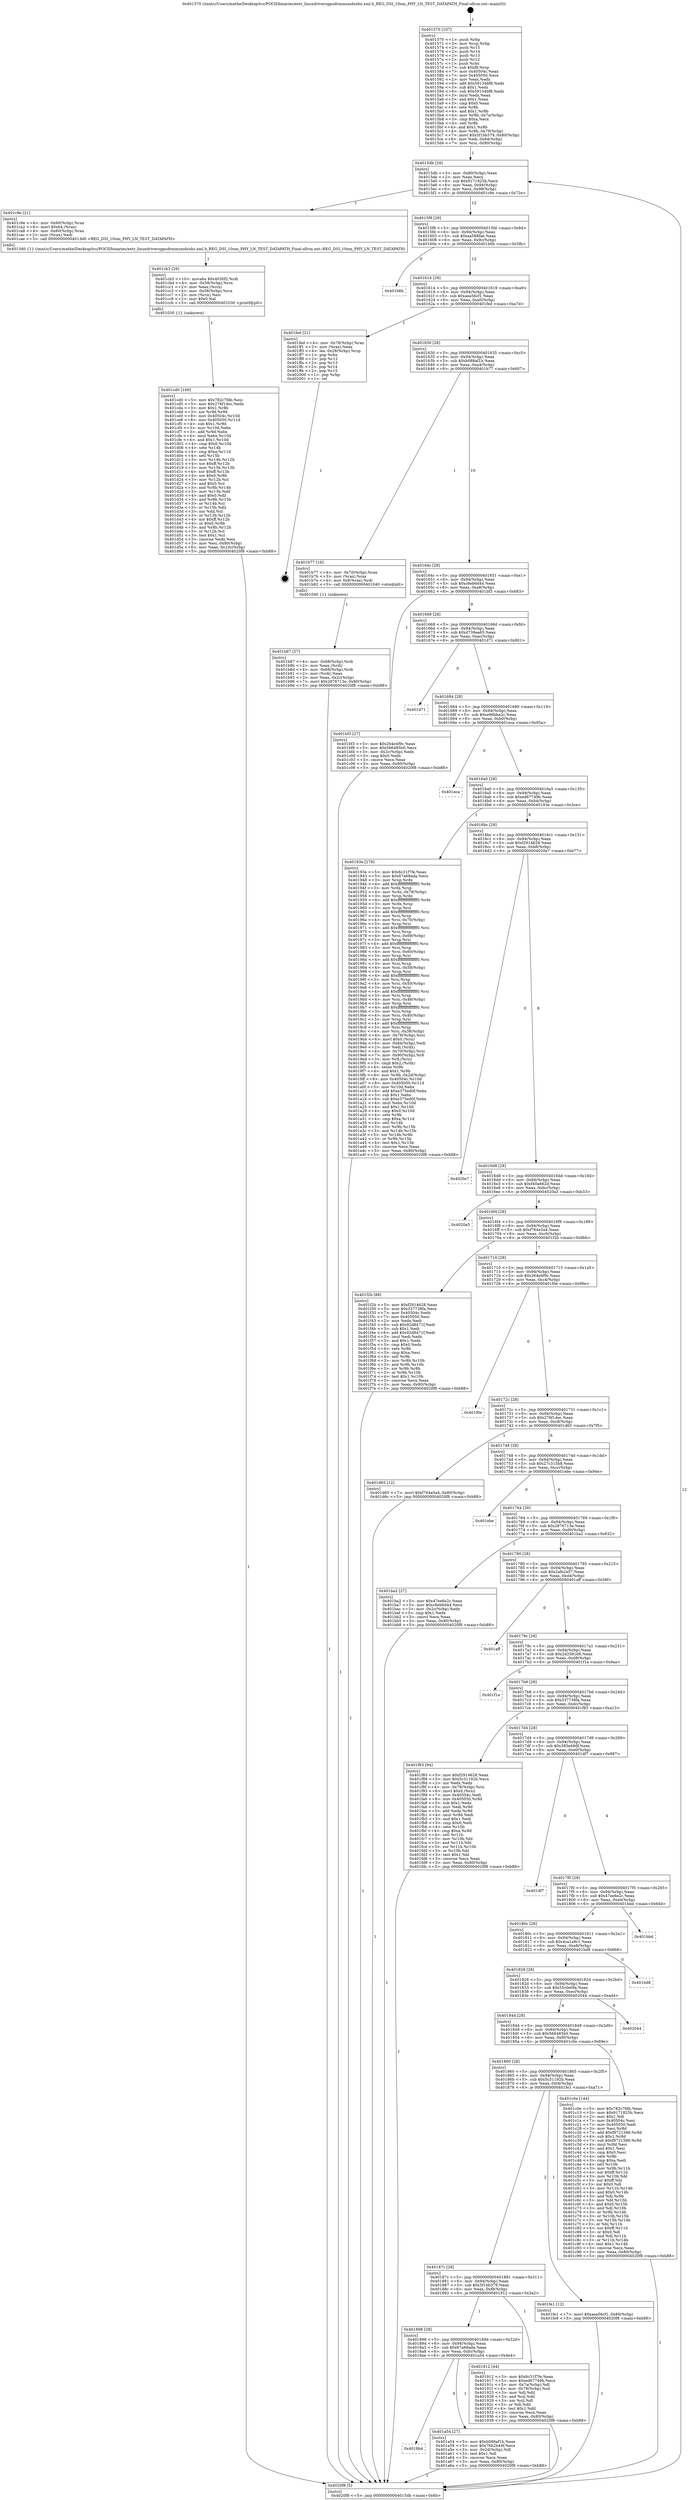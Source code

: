 digraph "0x401570" {
  label = "0x401570 (/mnt/c/Users/mathe/Desktop/tcc/POCII/binaries/extr_linuxdriversgpudrmmsmdsidsi.xml.h_REG_DSI_10nm_PHY_LN_TEST_DATAPATH_Final-ollvm.out::main(0))"
  labelloc = "t"
  node[shape=record]

  Entry [label="",width=0.3,height=0.3,shape=circle,fillcolor=black,style=filled]
  "0x4015db" [label="{
     0x4015db [29]\l
     | [instrs]\l
     &nbsp;&nbsp;0x4015db \<+3\>: mov -0x80(%rbp),%eax\l
     &nbsp;&nbsp;0x4015de \<+2\>: mov %eax,%ecx\l
     &nbsp;&nbsp;0x4015e0 \<+6\>: sub $0x9171825b,%ecx\l
     &nbsp;&nbsp;0x4015e6 \<+6\>: mov %eax,-0x94(%rbp)\l
     &nbsp;&nbsp;0x4015ec \<+6\>: mov %ecx,-0x98(%rbp)\l
     &nbsp;&nbsp;0x4015f2 \<+6\>: je 0000000000401c9e \<main+0x72e\>\l
  }"]
  "0x401c9e" [label="{
     0x401c9e [21]\l
     | [instrs]\l
     &nbsp;&nbsp;0x401c9e \<+4\>: mov -0x60(%rbp),%rax\l
     &nbsp;&nbsp;0x401ca2 \<+6\>: movl $0x64,(%rax)\l
     &nbsp;&nbsp;0x401ca8 \<+4\>: mov -0x60(%rbp),%rax\l
     &nbsp;&nbsp;0x401cac \<+2\>: mov (%rax),%edi\l
     &nbsp;&nbsp;0x401cae \<+5\>: call 00000000004013d0 \<REG_DSI_10nm_PHY_LN_TEST_DATAPATH\>\l
     | [calls]\l
     &nbsp;&nbsp;0x4013d0 \{1\} (/mnt/c/Users/mathe/Desktop/tcc/POCII/binaries/extr_linuxdriversgpudrmmsmdsidsi.xml.h_REG_DSI_10nm_PHY_LN_TEST_DATAPATH_Final-ollvm.out::REG_DSI_10nm_PHY_LN_TEST_DATAPATH)\l
  }"]
  "0x4015f8" [label="{
     0x4015f8 [28]\l
     | [instrs]\l
     &nbsp;&nbsp;0x4015f8 \<+5\>: jmp 00000000004015fd \<main+0x8d\>\l
     &nbsp;&nbsp;0x4015fd \<+6\>: mov -0x94(%rbp),%eax\l
     &nbsp;&nbsp;0x401603 \<+5\>: sub $0xaa588fae,%eax\l
     &nbsp;&nbsp;0x401608 \<+6\>: mov %eax,-0x9c(%rbp)\l
     &nbsp;&nbsp;0x40160e \<+6\>: je 0000000000401b6b \<main+0x5fb\>\l
  }"]
  Exit [label="",width=0.3,height=0.3,shape=circle,fillcolor=black,style=filled,peripheries=2]
  "0x401b6b" [label="{
     0x401b6b\l
  }", style=dashed]
  "0x401614" [label="{
     0x401614 [28]\l
     | [instrs]\l
     &nbsp;&nbsp;0x401614 \<+5\>: jmp 0000000000401619 \<main+0xa9\>\l
     &nbsp;&nbsp;0x401619 \<+6\>: mov -0x94(%rbp),%eax\l
     &nbsp;&nbsp;0x40161f \<+5\>: sub $0xaea56cf1,%eax\l
     &nbsp;&nbsp;0x401624 \<+6\>: mov %eax,-0xa0(%rbp)\l
     &nbsp;&nbsp;0x40162a \<+6\>: je 0000000000401fed \<main+0xa7d\>\l
  }"]
  "0x401cd0" [label="{
     0x401cd0 [149]\l
     | [instrs]\l
     &nbsp;&nbsp;0x401cd0 \<+5\>: mov $0x782c7fdb,%esi\l
     &nbsp;&nbsp;0x401cd5 \<+5\>: mov $0x276f14ec,%edx\l
     &nbsp;&nbsp;0x401cda \<+3\>: mov $0x1,%r8b\l
     &nbsp;&nbsp;0x401cdd \<+3\>: xor %r9d,%r9d\l
     &nbsp;&nbsp;0x401ce0 \<+8\>: mov 0x40504c,%r10d\l
     &nbsp;&nbsp;0x401ce8 \<+8\>: mov 0x405050,%r11d\l
     &nbsp;&nbsp;0x401cf0 \<+4\>: sub $0x1,%r9d\l
     &nbsp;&nbsp;0x401cf4 \<+3\>: mov %r10d,%ebx\l
     &nbsp;&nbsp;0x401cf7 \<+3\>: add %r9d,%ebx\l
     &nbsp;&nbsp;0x401cfa \<+4\>: imul %ebx,%r10d\l
     &nbsp;&nbsp;0x401cfe \<+4\>: and $0x1,%r10d\l
     &nbsp;&nbsp;0x401d02 \<+4\>: cmp $0x0,%r10d\l
     &nbsp;&nbsp;0x401d06 \<+4\>: sete %r14b\l
     &nbsp;&nbsp;0x401d0a \<+4\>: cmp $0xa,%r11d\l
     &nbsp;&nbsp;0x401d0e \<+4\>: setl %r15b\l
     &nbsp;&nbsp;0x401d12 \<+3\>: mov %r14b,%r12b\l
     &nbsp;&nbsp;0x401d15 \<+4\>: xor $0xff,%r12b\l
     &nbsp;&nbsp;0x401d19 \<+3\>: mov %r15b,%r13b\l
     &nbsp;&nbsp;0x401d1c \<+4\>: xor $0xff,%r13b\l
     &nbsp;&nbsp;0x401d20 \<+4\>: xor $0x0,%r8b\l
     &nbsp;&nbsp;0x401d24 \<+3\>: mov %r12b,%cl\l
     &nbsp;&nbsp;0x401d27 \<+3\>: and $0x0,%cl\l
     &nbsp;&nbsp;0x401d2a \<+3\>: and %r8b,%r14b\l
     &nbsp;&nbsp;0x401d2d \<+3\>: mov %r13b,%dil\l
     &nbsp;&nbsp;0x401d30 \<+4\>: and $0x0,%dil\l
     &nbsp;&nbsp;0x401d34 \<+3\>: and %r8b,%r15b\l
     &nbsp;&nbsp;0x401d37 \<+3\>: or %r14b,%cl\l
     &nbsp;&nbsp;0x401d3a \<+3\>: or %r15b,%dil\l
     &nbsp;&nbsp;0x401d3d \<+3\>: xor %dil,%cl\l
     &nbsp;&nbsp;0x401d40 \<+3\>: or %r13b,%r12b\l
     &nbsp;&nbsp;0x401d43 \<+4\>: xor $0xff,%r12b\l
     &nbsp;&nbsp;0x401d47 \<+4\>: or $0x0,%r8b\l
     &nbsp;&nbsp;0x401d4b \<+3\>: and %r8b,%r12b\l
     &nbsp;&nbsp;0x401d4e \<+3\>: or %r12b,%cl\l
     &nbsp;&nbsp;0x401d51 \<+3\>: test $0x1,%cl\l
     &nbsp;&nbsp;0x401d54 \<+3\>: cmovne %edx,%esi\l
     &nbsp;&nbsp;0x401d57 \<+3\>: mov %esi,-0x80(%rbp)\l
     &nbsp;&nbsp;0x401d5a \<+6\>: mov %eax,-0x10c(%rbp)\l
     &nbsp;&nbsp;0x401d60 \<+5\>: jmp 00000000004020f8 \<main+0xb88\>\l
  }"]
  "0x401fed" [label="{
     0x401fed [21]\l
     | [instrs]\l
     &nbsp;&nbsp;0x401fed \<+4\>: mov -0x78(%rbp),%rax\l
     &nbsp;&nbsp;0x401ff1 \<+2\>: mov (%rax),%eax\l
     &nbsp;&nbsp;0x401ff3 \<+4\>: lea -0x28(%rbp),%rsp\l
     &nbsp;&nbsp;0x401ff7 \<+1\>: pop %rbx\l
     &nbsp;&nbsp;0x401ff8 \<+2\>: pop %r12\l
     &nbsp;&nbsp;0x401ffa \<+2\>: pop %r13\l
     &nbsp;&nbsp;0x401ffc \<+2\>: pop %r14\l
     &nbsp;&nbsp;0x401ffe \<+2\>: pop %r15\l
     &nbsp;&nbsp;0x402000 \<+1\>: pop %rbp\l
     &nbsp;&nbsp;0x402001 \<+1\>: ret\l
  }"]
  "0x401630" [label="{
     0x401630 [28]\l
     | [instrs]\l
     &nbsp;&nbsp;0x401630 \<+5\>: jmp 0000000000401635 \<main+0xc5\>\l
     &nbsp;&nbsp;0x401635 \<+6\>: mov -0x94(%rbp),%eax\l
     &nbsp;&nbsp;0x40163b \<+5\>: sub $0xb088af1b,%eax\l
     &nbsp;&nbsp;0x401640 \<+6\>: mov %eax,-0xa4(%rbp)\l
     &nbsp;&nbsp;0x401646 \<+6\>: je 0000000000401b77 \<main+0x607\>\l
  }"]
  "0x401cb3" [label="{
     0x401cb3 [29]\l
     | [instrs]\l
     &nbsp;&nbsp;0x401cb3 \<+10\>: movabs $0x4030f2,%rdi\l
     &nbsp;&nbsp;0x401cbd \<+4\>: mov -0x58(%rbp),%rcx\l
     &nbsp;&nbsp;0x401cc1 \<+2\>: mov %eax,(%rcx)\l
     &nbsp;&nbsp;0x401cc3 \<+4\>: mov -0x58(%rbp),%rcx\l
     &nbsp;&nbsp;0x401cc7 \<+2\>: mov (%rcx),%esi\l
     &nbsp;&nbsp;0x401cc9 \<+2\>: mov $0x0,%al\l
     &nbsp;&nbsp;0x401ccb \<+5\>: call 0000000000401030 \<printf@plt\>\l
     | [calls]\l
     &nbsp;&nbsp;0x401030 \{1\} (unknown)\l
  }"]
  "0x401b77" [label="{
     0x401b77 [16]\l
     | [instrs]\l
     &nbsp;&nbsp;0x401b77 \<+4\>: mov -0x70(%rbp),%rax\l
     &nbsp;&nbsp;0x401b7b \<+3\>: mov (%rax),%rax\l
     &nbsp;&nbsp;0x401b7e \<+4\>: mov 0x8(%rax),%rdi\l
     &nbsp;&nbsp;0x401b82 \<+5\>: call 0000000000401040 \<atoi@plt\>\l
     | [calls]\l
     &nbsp;&nbsp;0x401040 \{1\} (unknown)\l
  }"]
  "0x40164c" [label="{
     0x40164c [28]\l
     | [instrs]\l
     &nbsp;&nbsp;0x40164c \<+5\>: jmp 0000000000401651 \<main+0xe1\>\l
     &nbsp;&nbsp;0x401651 \<+6\>: mov -0x94(%rbp),%eax\l
     &nbsp;&nbsp;0x401657 \<+5\>: sub $0xc8eb6d44,%eax\l
     &nbsp;&nbsp;0x40165c \<+6\>: mov %eax,-0xa8(%rbp)\l
     &nbsp;&nbsp;0x401662 \<+6\>: je 0000000000401bf3 \<main+0x683\>\l
  }"]
  "0x401b87" [label="{
     0x401b87 [27]\l
     | [instrs]\l
     &nbsp;&nbsp;0x401b87 \<+4\>: mov -0x68(%rbp),%rdi\l
     &nbsp;&nbsp;0x401b8b \<+2\>: mov %eax,(%rdi)\l
     &nbsp;&nbsp;0x401b8d \<+4\>: mov -0x68(%rbp),%rdi\l
     &nbsp;&nbsp;0x401b91 \<+2\>: mov (%rdi),%eax\l
     &nbsp;&nbsp;0x401b93 \<+3\>: mov %eax,-0x2c(%rbp)\l
     &nbsp;&nbsp;0x401b96 \<+7\>: movl $0x2876713e,-0x80(%rbp)\l
     &nbsp;&nbsp;0x401b9d \<+5\>: jmp 00000000004020f8 \<main+0xb88\>\l
  }"]
  "0x401bf3" [label="{
     0x401bf3 [27]\l
     | [instrs]\l
     &nbsp;&nbsp;0x401bf3 \<+5\>: mov $0x264e4f9c,%eax\l
     &nbsp;&nbsp;0x401bf8 \<+5\>: mov $0x566485b0,%ecx\l
     &nbsp;&nbsp;0x401bfd \<+3\>: mov -0x2c(%rbp),%edx\l
     &nbsp;&nbsp;0x401c00 \<+3\>: cmp $0x0,%edx\l
     &nbsp;&nbsp;0x401c03 \<+3\>: cmove %ecx,%eax\l
     &nbsp;&nbsp;0x401c06 \<+3\>: mov %eax,-0x80(%rbp)\l
     &nbsp;&nbsp;0x401c09 \<+5\>: jmp 00000000004020f8 \<main+0xb88\>\l
  }"]
  "0x401668" [label="{
     0x401668 [28]\l
     | [instrs]\l
     &nbsp;&nbsp;0x401668 \<+5\>: jmp 000000000040166d \<main+0xfd\>\l
     &nbsp;&nbsp;0x40166d \<+6\>: mov -0x94(%rbp),%eax\l
     &nbsp;&nbsp;0x401673 \<+5\>: sub $0xd739ea65,%eax\l
     &nbsp;&nbsp;0x401678 \<+6\>: mov %eax,-0xac(%rbp)\l
     &nbsp;&nbsp;0x40167e \<+6\>: je 0000000000401d71 \<main+0x801\>\l
  }"]
  "0x4018b4" [label="{
     0x4018b4\l
  }", style=dashed]
  "0x401d71" [label="{
     0x401d71\l
  }", style=dashed]
  "0x401684" [label="{
     0x401684 [28]\l
     | [instrs]\l
     &nbsp;&nbsp;0x401684 \<+5\>: jmp 0000000000401689 \<main+0x119\>\l
     &nbsp;&nbsp;0x401689 \<+6\>: mov -0x94(%rbp),%eax\l
     &nbsp;&nbsp;0x40168f \<+5\>: sub $0xe96bba2c,%eax\l
     &nbsp;&nbsp;0x401694 \<+6\>: mov %eax,-0xb0(%rbp)\l
     &nbsp;&nbsp;0x40169a \<+6\>: je 0000000000401eca \<main+0x95a\>\l
  }"]
  "0x401a54" [label="{
     0x401a54 [27]\l
     | [instrs]\l
     &nbsp;&nbsp;0x401a54 \<+5\>: mov $0xb088af1b,%eax\l
     &nbsp;&nbsp;0x401a59 \<+5\>: mov $0x76b2b44f,%ecx\l
     &nbsp;&nbsp;0x401a5e \<+3\>: mov -0x2d(%rbp),%dl\l
     &nbsp;&nbsp;0x401a61 \<+3\>: test $0x1,%dl\l
     &nbsp;&nbsp;0x401a64 \<+3\>: cmovne %ecx,%eax\l
     &nbsp;&nbsp;0x401a67 \<+3\>: mov %eax,-0x80(%rbp)\l
     &nbsp;&nbsp;0x401a6a \<+5\>: jmp 00000000004020f8 \<main+0xb88\>\l
  }"]
  "0x401eca" [label="{
     0x401eca\l
  }", style=dashed]
  "0x4016a0" [label="{
     0x4016a0 [28]\l
     | [instrs]\l
     &nbsp;&nbsp;0x4016a0 \<+5\>: jmp 00000000004016a5 \<main+0x135\>\l
     &nbsp;&nbsp;0x4016a5 \<+6\>: mov -0x94(%rbp),%eax\l
     &nbsp;&nbsp;0x4016ab \<+5\>: sub $0xed67749b,%eax\l
     &nbsp;&nbsp;0x4016b0 \<+6\>: mov %eax,-0xb4(%rbp)\l
     &nbsp;&nbsp;0x4016b6 \<+6\>: je 000000000040193e \<main+0x3ce\>\l
  }"]
  "0x401570" [label="{
     0x401570 [107]\l
     | [instrs]\l
     &nbsp;&nbsp;0x401570 \<+1\>: push %rbp\l
     &nbsp;&nbsp;0x401571 \<+3\>: mov %rsp,%rbp\l
     &nbsp;&nbsp;0x401574 \<+2\>: push %r15\l
     &nbsp;&nbsp;0x401576 \<+2\>: push %r14\l
     &nbsp;&nbsp;0x401578 \<+2\>: push %r13\l
     &nbsp;&nbsp;0x40157a \<+2\>: push %r12\l
     &nbsp;&nbsp;0x40157c \<+1\>: push %rbx\l
     &nbsp;&nbsp;0x40157d \<+7\>: sub $0xf8,%rsp\l
     &nbsp;&nbsp;0x401584 \<+7\>: mov 0x40504c,%eax\l
     &nbsp;&nbsp;0x40158b \<+7\>: mov 0x405050,%ecx\l
     &nbsp;&nbsp;0x401592 \<+2\>: mov %eax,%edx\l
     &nbsp;&nbsp;0x401594 \<+6\>: add $0x59134bf8,%edx\l
     &nbsp;&nbsp;0x40159a \<+3\>: sub $0x1,%edx\l
     &nbsp;&nbsp;0x40159d \<+6\>: sub $0x59134bf8,%edx\l
     &nbsp;&nbsp;0x4015a3 \<+3\>: imul %edx,%eax\l
     &nbsp;&nbsp;0x4015a6 \<+3\>: and $0x1,%eax\l
     &nbsp;&nbsp;0x4015a9 \<+3\>: cmp $0x0,%eax\l
     &nbsp;&nbsp;0x4015ac \<+4\>: sete %r8b\l
     &nbsp;&nbsp;0x4015b0 \<+4\>: and $0x1,%r8b\l
     &nbsp;&nbsp;0x4015b4 \<+4\>: mov %r8b,-0x7a(%rbp)\l
     &nbsp;&nbsp;0x4015b8 \<+3\>: cmp $0xa,%ecx\l
     &nbsp;&nbsp;0x4015bb \<+4\>: setl %r8b\l
     &nbsp;&nbsp;0x4015bf \<+4\>: and $0x1,%r8b\l
     &nbsp;&nbsp;0x4015c3 \<+4\>: mov %r8b,-0x79(%rbp)\l
     &nbsp;&nbsp;0x4015c7 \<+7\>: movl $0x5f1bb379,-0x80(%rbp)\l
     &nbsp;&nbsp;0x4015ce \<+6\>: mov %edi,-0x84(%rbp)\l
     &nbsp;&nbsp;0x4015d4 \<+7\>: mov %rsi,-0x90(%rbp)\l
  }"]
  "0x40193e" [label="{
     0x40193e [278]\l
     | [instrs]\l
     &nbsp;&nbsp;0x40193e \<+5\>: mov $0x6c31f7fe,%eax\l
     &nbsp;&nbsp;0x401943 \<+5\>: mov $0x67a68ada,%ecx\l
     &nbsp;&nbsp;0x401948 \<+3\>: mov %rsp,%rdx\l
     &nbsp;&nbsp;0x40194b \<+4\>: add $0xfffffffffffffff0,%rdx\l
     &nbsp;&nbsp;0x40194f \<+3\>: mov %rdx,%rsp\l
     &nbsp;&nbsp;0x401952 \<+4\>: mov %rdx,-0x78(%rbp)\l
     &nbsp;&nbsp;0x401956 \<+3\>: mov %rsp,%rdx\l
     &nbsp;&nbsp;0x401959 \<+4\>: add $0xfffffffffffffff0,%rdx\l
     &nbsp;&nbsp;0x40195d \<+3\>: mov %rdx,%rsp\l
     &nbsp;&nbsp;0x401960 \<+3\>: mov %rsp,%rsi\l
     &nbsp;&nbsp;0x401963 \<+4\>: add $0xfffffffffffffff0,%rsi\l
     &nbsp;&nbsp;0x401967 \<+3\>: mov %rsi,%rsp\l
     &nbsp;&nbsp;0x40196a \<+4\>: mov %rsi,-0x70(%rbp)\l
     &nbsp;&nbsp;0x40196e \<+3\>: mov %rsp,%rsi\l
     &nbsp;&nbsp;0x401971 \<+4\>: add $0xfffffffffffffff0,%rsi\l
     &nbsp;&nbsp;0x401975 \<+3\>: mov %rsi,%rsp\l
     &nbsp;&nbsp;0x401978 \<+4\>: mov %rsi,-0x68(%rbp)\l
     &nbsp;&nbsp;0x40197c \<+3\>: mov %rsp,%rsi\l
     &nbsp;&nbsp;0x40197f \<+4\>: add $0xfffffffffffffff0,%rsi\l
     &nbsp;&nbsp;0x401983 \<+3\>: mov %rsi,%rsp\l
     &nbsp;&nbsp;0x401986 \<+4\>: mov %rsi,-0x60(%rbp)\l
     &nbsp;&nbsp;0x40198a \<+3\>: mov %rsp,%rsi\l
     &nbsp;&nbsp;0x40198d \<+4\>: add $0xfffffffffffffff0,%rsi\l
     &nbsp;&nbsp;0x401991 \<+3\>: mov %rsi,%rsp\l
     &nbsp;&nbsp;0x401994 \<+4\>: mov %rsi,-0x58(%rbp)\l
     &nbsp;&nbsp;0x401998 \<+3\>: mov %rsp,%rsi\l
     &nbsp;&nbsp;0x40199b \<+4\>: add $0xfffffffffffffff0,%rsi\l
     &nbsp;&nbsp;0x40199f \<+3\>: mov %rsi,%rsp\l
     &nbsp;&nbsp;0x4019a2 \<+4\>: mov %rsi,-0x50(%rbp)\l
     &nbsp;&nbsp;0x4019a6 \<+3\>: mov %rsp,%rsi\l
     &nbsp;&nbsp;0x4019a9 \<+4\>: add $0xfffffffffffffff0,%rsi\l
     &nbsp;&nbsp;0x4019ad \<+3\>: mov %rsi,%rsp\l
     &nbsp;&nbsp;0x4019b0 \<+4\>: mov %rsi,-0x48(%rbp)\l
     &nbsp;&nbsp;0x4019b4 \<+3\>: mov %rsp,%rsi\l
     &nbsp;&nbsp;0x4019b7 \<+4\>: add $0xfffffffffffffff0,%rsi\l
     &nbsp;&nbsp;0x4019bb \<+3\>: mov %rsi,%rsp\l
     &nbsp;&nbsp;0x4019be \<+4\>: mov %rsi,-0x40(%rbp)\l
     &nbsp;&nbsp;0x4019c2 \<+3\>: mov %rsp,%rsi\l
     &nbsp;&nbsp;0x4019c5 \<+4\>: add $0xfffffffffffffff0,%rsi\l
     &nbsp;&nbsp;0x4019c9 \<+3\>: mov %rsi,%rsp\l
     &nbsp;&nbsp;0x4019cc \<+4\>: mov %rsi,-0x38(%rbp)\l
     &nbsp;&nbsp;0x4019d0 \<+4\>: mov -0x78(%rbp),%rsi\l
     &nbsp;&nbsp;0x4019d4 \<+6\>: movl $0x0,(%rsi)\l
     &nbsp;&nbsp;0x4019da \<+6\>: mov -0x84(%rbp),%edi\l
     &nbsp;&nbsp;0x4019e0 \<+2\>: mov %edi,(%rdx)\l
     &nbsp;&nbsp;0x4019e2 \<+4\>: mov -0x70(%rbp),%rsi\l
     &nbsp;&nbsp;0x4019e6 \<+7\>: mov -0x90(%rbp),%r8\l
     &nbsp;&nbsp;0x4019ed \<+3\>: mov %r8,(%rsi)\l
     &nbsp;&nbsp;0x4019f0 \<+3\>: cmpl $0x2,(%rdx)\l
     &nbsp;&nbsp;0x4019f3 \<+4\>: setne %r9b\l
     &nbsp;&nbsp;0x4019f7 \<+4\>: and $0x1,%r9b\l
     &nbsp;&nbsp;0x4019fb \<+4\>: mov %r9b,-0x2d(%rbp)\l
     &nbsp;&nbsp;0x4019ff \<+8\>: mov 0x40504c,%r10d\l
     &nbsp;&nbsp;0x401a07 \<+8\>: mov 0x405050,%r11d\l
     &nbsp;&nbsp;0x401a0f \<+3\>: mov %r10d,%ebx\l
     &nbsp;&nbsp;0x401a12 \<+6\>: add $0xe375ed0f,%ebx\l
     &nbsp;&nbsp;0x401a18 \<+3\>: sub $0x1,%ebx\l
     &nbsp;&nbsp;0x401a1b \<+6\>: sub $0xe375ed0f,%ebx\l
     &nbsp;&nbsp;0x401a21 \<+4\>: imul %ebx,%r10d\l
     &nbsp;&nbsp;0x401a25 \<+4\>: and $0x1,%r10d\l
     &nbsp;&nbsp;0x401a29 \<+4\>: cmp $0x0,%r10d\l
     &nbsp;&nbsp;0x401a2d \<+4\>: sete %r9b\l
     &nbsp;&nbsp;0x401a31 \<+4\>: cmp $0xa,%r11d\l
     &nbsp;&nbsp;0x401a35 \<+4\>: setl %r14b\l
     &nbsp;&nbsp;0x401a39 \<+3\>: mov %r9b,%r15b\l
     &nbsp;&nbsp;0x401a3c \<+3\>: and %r14b,%r15b\l
     &nbsp;&nbsp;0x401a3f \<+3\>: xor %r14b,%r9b\l
     &nbsp;&nbsp;0x401a42 \<+3\>: or %r9b,%r15b\l
     &nbsp;&nbsp;0x401a45 \<+4\>: test $0x1,%r15b\l
     &nbsp;&nbsp;0x401a49 \<+3\>: cmovne %ecx,%eax\l
     &nbsp;&nbsp;0x401a4c \<+3\>: mov %eax,-0x80(%rbp)\l
     &nbsp;&nbsp;0x401a4f \<+5\>: jmp 00000000004020f8 \<main+0xb88\>\l
  }"]
  "0x4016bc" [label="{
     0x4016bc [28]\l
     | [instrs]\l
     &nbsp;&nbsp;0x4016bc \<+5\>: jmp 00000000004016c1 \<main+0x151\>\l
     &nbsp;&nbsp;0x4016c1 \<+6\>: mov -0x94(%rbp),%eax\l
     &nbsp;&nbsp;0x4016c7 \<+5\>: sub $0xf2914628,%eax\l
     &nbsp;&nbsp;0x4016cc \<+6\>: mov %eax,-0xb8(%rbp)\l
     &nbsp;&nbsp;0x4016d2 \<+6\>: je 00000000004020e7 \<main+0xb77\>\l
  }"]
  "0x4020f8" [label="{
     0x4020f8 [5]\l
     | [instrs]\l
     &nbsp;&nbsp;0x4020f8 \<+5\>: jmp 00000000004015db \<main+0x6b\>\l
  }"]
  "0x4020e7" [label="{
     0x4020e7\l
  }", style=dashed]
  "0x4016d8" [label="{
     0x4016d8 [28]\l
     | [instrs]\l
     &nbsp;&nbsp;0x4016d8 \<+5\>: jmp 00000000004016dd \<main+0x16d\>\l
     &nbsp;&nbsp;0x4016dd \<+6\>: mov -0x94(%rbp),%eax\l
     &nbsp;&nbsp;0x4016e3 \<+5\>: sub $0xf40a662d,%eax\l
     &nbsp;&nbsp;0x4016e8 \<+6\>: mov %eax,-0xbc(%rbp)\l
     &nbsp;&nbsp;0x4016ee \<+6\>: je 00000000004020a3 \<main+0xb33\>\l
  }"]
  "0x401898" [label="{
     0x401898 [28]\l
     | [instrs]\l
     &nbsp;&nbsp;0x401898 \<+5\>: jmp 000000000040189d \<main+0x32d\>\l
     &nbsp;&nbsp;0x40189d \<+6\>: mov -0x94(%rbp),%eax\l
     &nbsp;&nbsp;0x4018a3 \<+5\>: sub $0x67a68ada,%eax\l
     &nbsp;&nbsp;0x4018a8 \<+6\>: mov %eax,-0xfc(%rbp)\l
     &nbsp;&nbsp;0x4018ae \<+6\>: je 0000000000401a54 \<main+0x4e4\>\l
  }"]
  "0x4020a3" [label="{
     0x4020a3\l
  }", style=dashed]
  "0x4016f4" [label="{
     0x4016f4 [28]\l
     | [instrs]\l
     &nbsp;&nbsp;0x4016f4 \<+5\>: jmp 00000000004016f9 \<main+0x189\>\l
     &nbsp;&nbsp;0x4016f9 \<+6\>: mov -0x94(%rbp),%eax\l
     &nbsp;&nbsp;0x4016ff \<+5\>: sub $0xf764e5a4,%eax\l
     &nbsp;&nbsp;0x401704 \<+6\>: mov %eax,-0xc0(%rbp)\l
     &nbsp;&nbsp;0x40170a \<+6\>: je 0000000000401f2b \<main+0x9bb\>\l
  }"]
  "0x401912" [label="{
     0x401912 [44]\l
     | [instrs]\l
     &nbsp;&nbsp;0x401912 \<+5\>: mov $0x6c31f7fe,%eax\l
     &nbsp;&nbsp;0x401917 \<+5\>: mov $0xed67749b,%ecx\l
     &nbsp;&nbsp;0x40191c \<+3\>: mov -0x7a(%rbp),%dl\l
     &nbsp;&nbsp;0x40191f \<+4\>: mov -0x79(%rbp),%sil\l
     &nbsp;&nbsp;0x401923 \<+3\>: mov %dl,%dil\l
     &nbsp;&nbsp;0x401926 \<+3\>: and %sil,%dil\l
     &nbsp;&nbsp;0x401929 \<+3\>: xor %sil,%dl\l
     &nbsp;&nbsp;0x40192c \<+3\>: or %dl,%dil\l
     &nbsp;&nbsp;0x40192f \<+4\>: test $0x1,%dil\l
     &nbsp;&nbsp;0x401933 \<+3\>: cmovne %ecx,%eax\l
     &nbsp;&nbsp;0x401936 \<+3\>: mov %eax,-0x80(%rbp)\l
     &nbsp;&nbsp;0x401939 \<+5\>: jmp 00000000004020f8 \<main+0xb88\>\l
  }"]
  "0x401f2b" [label="{
     0x401f2b [88]\l
     | [instrs]\l
     &nbsp;&nbsp;0x401f2b \<+5\>: mov $0xf2914628,%eax\l
     &nbsp;&nbsp;0x401f30 \<+5\>: mov $0x337738fa,%ecx\l
     &nbsp;&nbsp;0x401f35 \<+7\>: mov 0x40504c,%edx\l
     &nbsp;&nbsp;0x401f3c \<+7\>: mov 0x405050,%esi\l
     &nbsp;&nbsp;0x401f43 \<+2\>: mov %edx,%edi\l
     &nbsp;&nbsp;0x401f45 \<+6\>: sub $0x92d8471f,%edi\l
     &nbsp;&nbsp;0x401f4b \<+3\>: sub $0x1,%edi\l
     &nbsp;&nbsp;0x401f4e \<+6\>: add $0x92d8471f,%edi\l
     &nbsp;&nbsp;0x401f54 \<+3\>: imul %edi,%edx\l
     &nbsp;&nbsp;0x401f57 \<+3\>: and $0x1,%edx\l
     &nbsp;&nbsp;0x401f5a \<+3\>: cmp $0x0,%edx\l
     &nbsp;&nbsp;0x401f5d \<+4\>: sete %r8b\l
     &nbsp;&nbsp;0x401f61 \<+3\>: cmp $0xa,%esi\l
     &nbsp;&nbsp;0x401f64 \<+4\>: setl %r9b\l
     &nbsp;&nbsp;0x401f68 \<+3\>: mov %r8b,%r10b\l
     &nbsp;&nbsp;0x401f6b \<+3\>: and %r9b,%r10b\l
     &nbsp;&nbsp;0x401f6e \<+3\>: xor %r9b,%r8b\l
     &nbsp;&nbsp;0x401f71 \<+3\>: or %r8b,%r10b\l
     &nbsp;&nbsp;0x401f74 \<+4\>: test $0x1,%r10b\l
     &nbsp;&nbsp;0x401f78 \<+3\>: cmovne %ecx,%eax\l
     &nbsp;&nbsp;0x401f7b \<+3\>: mov %eax,-0x80(%rbp)\l
     &nbsp;&nbsp;0x401f7e \<+5\>: jmp 00000000004020f8 \<main+0xb88\>\l
  }"]
  "0x401710" [label="{
     0x401710 [28]\l
     | [instrs]\l
     &nbsp;&nbsp;0x401710 \<+5\>: jmp 0000000000401715 \<main+0x1a5\>\l
     &nbsp;&nbsp;0x401715 \<+6\>: mov -0x94(%rbp),%eax\l
     &nbsp;&nbsp;0x40171b \<+5\>: sub $0x264e4f9c,%eax\l
     &nbsp;&nbsp;0x401720 \<+6\>: mov %eax,-0xc4(%rbp)\l
     &nbsp;&nbsp;0x401726 \<+6\>: je 0000000000401f0e \<main+0x99e\>\l
  }"]
  "0x40187c" [label="{
     0x40187c [28]\l
     | [instrs]\l
     &nbsp;&nbsp;0x40187c \<+5\>: jmp 0000000000401881 \<main+0x311\>\l
     &nbsp;&nbsp;0x401881 \<+6\>: mov -0x94(%rbp),%eax\l
     &nbsp;&nbsp;0x401887 \<+5\>: sub $0x5f1bb379,%eax\l
     &nbsp;&nbsp;0x40188c \<+6\>: mov %eax,-0xf8(%rbp)\l
     &nbsp;&nbsp;0x401892 \<+6\>: je 0000000000401912 \<main+0x3a2\>\l
  }"]
  "0x401f0e" [label="{
     0x401f0e\l
  }", style=dashed]
  "0x40172c" [label="{
     0x40172c [28]\l
     | [instrs]\l
     &nbsp;&nbsp;0x40172c \<+5\>: jmp 0000000000401731 \<main+0x1c1\>\l
     &nbsp;&nbsp;0x401731 \<+6\>: mov -0x94(%rbp),%eax\l
     &nbsp;&nbsp;0x401737 \<+5\>: sub $0x276f14ec,%eax\l
     &nbsp;&nbsp;0x40173c \<+6\>: mov %eax,-0xc8(%rbp)\l
     &nbsp;&nbsp;0x401742 \<+6\>: je 0000000000401d65 \<main+0x7f5\>\l
  }"]
  "0x401fe1" [label="{
     0x401fe1 [12]\l
     | [instrs]\l
     &nbsp;&nbsp;0x401fe1 \<+7\>: movl $0xaea56cf1,-0x80(%rbp)\l
     &nbsp;&nbsp;0x401fe8 \<+5\>: jmp 00000000004020f8 \<main+0xb88\>\l
  }"]
  "0x401d65" [label="{
     0x401d65 [12]\l
     | [instrs]\l
     &nbsp;&nbsp;0x401d65 \<+7\>: movl $0xf764e5a4,-0x80(%rbp)\l
     &nbsp;&nbsp;0x401d6c \<+5\>: jmp 00000000004020f8 \<main+0xb88\>\l
  }"]
  "0x401748" [label="{
     0x401748 [28]\l
     | [instrs]\l
     &nbsp;&nbsp;0x401748 \<+5\>: jmp 000000000040174d \<main+0x1dd\>\l
     &nbsp;&nbsp;0x40174d \<+6\>: mov -0x94(%rbp),%eax\l
     &nbsp;&nbsp;0x401753 \<+5\>: sub $0x27c315b8,%eax\l
     &nbsp;&nbsp;0x401758 \<+6\>: mov %eax,-0xcc(%rbp)\l
     &nbsp;&nbsp;0x40175e \<+6\>: je 0000000000401ebe \<main+0x94e\>\l
  }"]
  "0x401860" [label="{
     0x401860 [28]\l
     | [instrs]\l
     &nbsp;&nbsp;0x401860 \<+5\>: jmp 0000000000401865 \<main+0x2f5\>\l
     &nbsp;&nbsp;0x401865 \<+6\>: mov -0x94(%rbp),%eax\l
     &nbsp;&nbsp;0x40186b \<+5\>: sub $0x5c31192b,%eax\l
     &nbsp;&nbsp;0x401870 \<+6\>: mov %eax,-0xf4(%rbp)\l
     &nbsp;&nbsp;0x401876 \<+6\>: je 0000000000401fe1 \<main+0xa71\>\l
  }"]
  "0x401ebe" [label="{
     0x401ebe\l
  }", style=dashed]
  "0x401764" [label="{
     0x401764 [28]\l
     | [instrs]\l
     &nbsp;&nbsp;0x401764 \<+5\>: jmp 0000000000401769 \<main+0x1f9\>\l
     &nbsp;&nbsp;0x401769 \<+6\>: mov -0x94(%rbp),%eax\l
     &nbsp;&nbsp;0x40176f \<+5\>: sub $0x2876713e,%eax\l
     &nbsp;&nbsp;0x401774 \<+6\>: mov %eax,-0xd0(%rbp)\l
     &nbsp;&nbsp;0x40177a \<+6\>: je 0000000000401ba2 \<main+0x632\>\l
  }"]
  "0x401c0e" [label="{
     0x401c0e [144]\l
     | [instrs]\l
     &nbsp;&nbsp;0x401c0e \<+5\>: mov $0x782c7fdb,%eax\l
     &nbsp;&nbsp;0x401c13 \<+5\>: mov $0x9171825b,%ecx\l
     &nbsp;&nbsp;0x401c18 \<+2\>: mov $0x1,%dl\l
     &nbsp;&nbsp;0x401c1a \<+7\>: mov 0x40504c,%esi\l
     &nbsp;&nbsp;0x401c21 \<+7\>: mov 0x405050,%edi\l
     &nbsp;&nbsp;0x401c28 \<+3\>: mov %esi,%r8d\l
     &nbsp;&nbsp;0x401c2b \<+7\>: add $0xf9721586,%r8d\l
     &nbsp;&nbsp;0x401c32 \<+4\>: sub $0x1,%r8d\l
     &nbsp;&nbsp;0x401c36 \<+7\>: sub $0xf9721586,%r8d\l
     &nbsp;&nbsp;0x401c3d \<+4\>: imul %r8d,%esi\l
     &nbsp;&nbsp;0x401c41 \<+3\>: and $0x1,%esi\l
     &nbsp;&nbsp;0x401c44 \<+3\>: cmp $0x0,%esi\l
     &nbsp;&nbsp;0x401c47 \<+4\>: sete %r9b\l
     &nbsp;&nbsp;0x401c4b \<+3\>: cmp $0xa,%edi\l
     &nbsp;&nbsp;0x401c4e \<+4\>: setl %r10b\l
     &nbsp;&nbsp;0x401c52 \<+3\>: mov %r9b,%r11b\l
     &nbsp;&nbsp;0x401c55 \<+4\>: xor $0xff,%r11b\l
     &nbsp;&nbsp;0x401c59 \<+3\>: mov %r10b,%bl\l
     &nbsp;&nbsp;0x401c5c \<+3\>: xor $0xff,%bl\l
     &nbsp;&nbsp;0x401c5f \<+3\>: xor $0x0,%dl\l
     &nbsp;&nbsp;0x401c62 \<+3\>: mov %r11b,%r14b\l
     &nbsp;&nbsp;0x401c65 \<+4\>: and $0x0,%r14b\l
     &nbsp;&nbsp;0x401c69 \<+3\>: and %dl,%r9b\l
     &nbsp;&nbsp;0x401c6c \<+3\>: mov %bl,%r15b\l
     &nbsp;&nbsp;0x401c6f \<+4\>: and $0x0,%r15b\l
     &nbsp;&nbsp;0x401c73 \<+3\>: and %dl,%r10b\l
     &nbsp;&nbsp;0x401c76 \<+3\>: or %r9b,%r14b\l
     &nbsp;&nbsp;0x401c79 \<+3\>: or %r10b,%r15b\l
     &nbsp;&nbsp;0x401c7c \<+3\>: xor %r15b,%r14b\l
     &nbsp;&nbsp;0x401c7f \<+3\>: or %bl,%r11b\l
     &nbsp;&nbsp;0x401c82 \<+4\>: xor $0xff,%r11b\l
     &nbsp;&nbsp;0x401c86 \<+3\>: or $0x0,%dl\l
     &nbsp;&nbsp;0x401c89 \<+3\>: and %dl,%r11b\l
     &nbsp;&nbsp;0x401c8c \<+3\>: or %r11b,%r14b\l
     &nbsp;&nbsp;0x401c8f \<+4\>: test $0x1,%r14b\l
     &nbsp;&nbsp;0x401c93 \<+3\>: cmovne %ecx,%eax\l
     &nbsp;&nbsp;0x401c96 \<+3\>: mov %eax,-0x80(%rbp)\l
     &nbsp;&nbsp;0x401c99 \<+5\>: jmp 00000000004020f8 \<main+0xb88\>\l
  }"]
  "0x401ba2" [label="{
     0x401ba2 [27]\l
     | [instrs]\l
     &nbsp;&nbsp;0x401ba2 \<+5\>: mov $0x47ee6e2c,%eax\l
     &nbsp;&nbsp;0x401ba7 \<+5\>: mov $0xc8eb6d44,%ecx\l
     &nbsp;&nbsp;0x401bac \<+3\>: mov -0x2c(%rbp),%edx\l
     &nbsp;&nbsp;0x401baf \<+3\>: cmp $0x1,%edx\l
     &nbsp;&nbsp;0x401bb2 \<+3\>: cmovl %ecx,%eax\l
     &nbsp;&nbsp;0x401bb5 \<+3\>: mov %eax,-0x80(%rbp)\l
     &nbsp;&nbsp;0x401bb8 \<+5\>: jmp 00000000004020f8 \<main+0xb88\>\l
  }"]
  "0x401780" [label="{
     0x401780 [28]\l
     | [instrs]\l
     &nbsp;&nbsp;0x401780 \<+5\>: jmp 0000000000401785 \<main+0x215\>\l
     &nbsp;&nbsp;0x401785 \<+6\>: mov -0x94(%rbp),%eax\l
     &nbsp;&nbsp;0x40178b \<+5\>: sub $0x2afe2e57,%eax\l
     &nbsp;&nbsp;0x401790 \<+6\>: mov %eax,-0xd4(%rbp)\l
     &nbsp;&nbsp;0x401796 \<+6\>: je 0000000000401aff \<main+0x58f\>\l
  }"]
  "0x401844" [label="{
     0x401844 [28]\l
     | [instrs]\l
     &nbsp;&nbsp;0x401844 \<+5\>: jmp 0000000000401849 \<main+0x2d9\>\l
     &nbsp;&nbsp;0x401849 \<+6\>: mov -0x94(%rbp),%eax\l
     &nbsp;&nbsp;0x40184f \<+5\>: sub $0x566485b0,%eax\l
     &nbsp;&nbsp;0x401854 \<+6\>: mov %eax,-0xf0(%rbp)\l
     &nbsp;&nbsp;0x40185a \<+6\>: je 0000000000401c0e \<main+0x69e\>\l
  }"]
  "0x401aff" [label="{
     0x401aff\l
  }", style=dashed]
  "0x40179c" [label="{
     0x40179c [28]\l
     | [instrs]\l
     &nbsp;&nbsp;0x40179c \<+5\>: jmp 00000000004017a1 \<main+0x231\>\l
     &nbsp;&nbsp;0x4017a1 \<+6\>: mov -0x94(%rbp),%eax\l
     &nbsp;&nbsp;0x4017a7 \<+5\>: sub $0x2d258166,%eax\l
     &nbsp;&nbsp;0x4017ac \<+6\>: mov %eax,-0xd8(%rbp)\l
     &nbsp;&nbsp;0x4017b2 \<+6\>: je 0000000000401f1a \<main+0x9aa\>\l
  }"]
  "0x402044" [label="{
     0x402044\l
  }", style=dashed]
  "0x401f1a" [label="{
     0x401f1a\l
  }", style=dashed]
  "0x4017b8" [label="{
     0x4017b8 [28]\l
     | [instrs]\l
     &nbsp;&nbsp;0x4017b8 \<+5\>: jmp 00000000004017bd \<main+0x24d\>\l
     &nbsp;&nbsp;0x4017bd \<+6\>: mov -0x94(%rbp),%eax\l
     &nbsp;&nbsp;0x4017c3 \<+5\>: sub $0x337738fa,%eax\l
     &nbsp;&nbsp;0x4017c8 \<+6\>: mov %eax,-0xdc(%rbp)\l
     &nbsp;&nbsp;0x4017ce \<+6\>: je 0000000000401f83 \<main+0xa13\>\l
  }"]
  "0x401828" [label="{
     0x401828 [28]\l
     | [instrs]\l
     &nbsp;&nbsp;0x401828 \<+5\>: jmp 000000000040182d \<main+0x2bd\>\l
     &nbsp;&nbsp;0x40182d \<+6\>: mov -0x94(%rbp),%eax\l
     &nbsp;&nbsp;0x401833 \<+5\>: sub $0x55c0e0fa,%eax\l
     &nbsp;&nbsp;0x401838 \<+6\>: mov %eax,-0xec(%rbp)\l
     &nbsp;&nbsp;0x40183e \<+6\>: je 0000000000402044 \<main+0xad4\>\l
  }"]
  "0x401f83" [label="{
     0x401f83 [94]\l
     | [instrs]\l
     &nbsp;&nbsp;0x401f83 \<+5\>: mov $0xf2914628,%eax\l
     &nbsp;&nbsp;0x401f88 \<+5\>: mov $0x5c31192b,%ecx\l
     &nbsp;&nbsp;0x401f8d \<+2\>: xor %edx,%edx\l
     &nbsp;&nbsp;0x401f8f \<+4\>: mov -0x78(%rbp),%rsi\l
     &nbsp;&nbsp;0x401f93 \<+6\>: movl $0x0,(%rsi)\l
     &nbsp;&nbsp;0x401f99 \<+7\>: mov 0x40504c,%edi\l
     &nbsp;&nbsp;0x401fa0 \<+8\>: mov 0x405050,%r8d\l
     &nbsp;&nbsp;0x401fa8 \<+3\>: sub $0x1,%edx\l
     &nbsp;&nbsp;0x401fab \<+3\>: mov %edi,%r9d\l
     &nbsp;&nbsp;0x401fae \<+3\>: add %edx,%r9d\l
     &nbsp;&nbsp;0x401fb1 \<+4\>: imul %r9d,%edi\l
     &nbsp;&nbsp;0x401fb5 \<+3\>: and $0x1,%edi\l
     &nbsp;&nbsp;0x401fb8 \<+3\>: cmp $0x0,%edi\l
     &nbsp;&nbsp;0x401fbb \<+4\>: sete %r10b\l
     &nbsp;&nbsp;0x401fbf \<+4\>: cmp $0xa,%r8d\l
     &nbsp;&nbsp;0x401fc3 \<+4\>: setl %r11b\l
     &nbsp;&nbsp;0x401fc7 \<+3\>: mov %r10b,%bl\l
     &nbsp;&nbsp;0x401fca \<+3\>: and %r11b,%bl\l
     &nbsp;&nbsp;0x401fcd \<+3\>: xor %r11b,%r10b\l
     &nbsp;&nbsp;0x401fd0 \<+3\>: or %r10b,%bl\l
     &nbsp;&nbsp;0x401fd3 \<+3\>: test $0x1,%bl\l
     &nbsp;&nbsp;0x401fd6 \<+3\>: cmovne %ecx,%eax\l
     &nbsp;&nbsp;0x401fd9 \<+3\>: mov %eax,-0x80(%rbp)\l
     &nbsp;&nbsp;0x401fdc \<+5\>: jmp 00000000004020f8 \<main+0xb88\>\l
  }"]
  "0x4017d4" [label="{
     0x4017d4 [28]\l
     | [instrs]\l
     &nbsp;&nbsp;0x4017d4 \<+5\>: jmp 00000000004017d9 \<main+0x269\>\l
     &nbsp;&nbsp;0x4017d9 \<+6\>: mov -0x94(%rbp),%eax\l
     &nbsp;&nbsp;0x4017df \<+5\>: sub $0x385e49df,%eax\l
     &nbsp;&nbsp;0x4017e4 \<+6\>: mov %eax,-0xe0(%rbp)\l
     &nbsp;&nbsp;0x4017ea \<+6\>: je 0000000000401df7 \<main+0x887\>\l
  }"]
  "0x401bd8" [label="{
     0x401bd8\l
  }", style=dashed]
  "0x401df7" [label="{
     0x401df7\l
  }", style=dashed]
  "0x4017f0" [label="{
     0x4017f0 [28]\l
     | [instrs]\l
     &nbsp;&nbsp;0x4017f0 \<+5\>: jmp 00000000004017f5 \<main+0x285\>\l
     &nbsp;&nbsp;0x4017f5 \<+6\>: mov -0x94(%rbp),%eax\l
     &nbsp;&nbsp;0x4017fb \<+5\>: sub $0x47ee6e2c,%eax\l
     &nbsp;&nbsp;0x401800 \<+6\>: mov %eax,-0xe4(%rbp)\l
     &nbsp;&nbsp;0x401806 \<+6\>: je 0000000000401bbd \<main+0x64d\>\l
  }"]
  "0x40180c" [label="{
     0x40180c [28]\l
     | [instrs]\l
     &nbsp;&nbsp;0x40180c \<+5\>: jmp 0000000000401811 \<main+0x2a1\>\l
     &nbsp;&nbsp;0x401811 \<+6\>: mov -0x94(%rbp),%eax\l
     &nbsp;&nbsp;0x401817 \<+5\>: sub $0x4ca1a9c1,%eax\l
     &nbsp;&nbsp;0x40181c \<+6\>: mov %eax,-0xe8(%rbp)\l
     &nbsp;&nbsp;0x401822 \<+6\>: je 0000000000401bd8 \<main+0x668\>\l
  }"]
  "0x401bbd" [label="{
     0x401bbd\l
  }", style=dashed]
  Entry -> "0x401570" [label=" 1"]
  "0x4015db" -> "0x401c9e" [label=" 1"]
  "0x4015db" -> "0x4015f8" [label=" 12"]
  "0x401fed" -> Exit [label=" 1"]
  "0x4015f8" -> "0x401b6b" [label=" 0"]
  "0x4015f8" -> "0x401614" [label=" 12"]
  "0x401fe1" -> "0x4020f8" [label=" 1"]
  "0x401614" -> "0x401fed" [label=" 1"]
  "0x401614" -> "0x401630" [label=" 11"]
  "0x401f83" -> "0x4020f8" [label=" 1"]
  "0x401630" -> "0x401b77" [label=" 1"]
  "0x401630" -> "0x40164c" [label=" 10"]
  "0x401f2b" -> "0x4020f8" [label=" 1"]
  "0x40164c" -> "0x401bf3" [label=" 1"]
  "0x40164c" -> "0x401668" [label=" 9"]
  "0x401d65" -> "0x4020f8" [label=" 1"]
  "0x401668" -> "0x401d71" [label=" 0"]
  "0x401668" -> "0x401684" [label=" 9"]
  "0x401cd0" -> "0x4020f8" [label=" 1"]
  "0x401684" -> "0x401eca" [label=" 0"]
  "0x401684" -> "0x4016a0" [label=" 9"]
  "0x401cb3" -> "0x401cd0" [label=" 1"]
  "0x4016a0" -> "0x40193e" [label=" 1"]
  "0x4016a0" -> "0x4016bc" [label=" 8"]
  "0x401bf3" -> "0x4020f8" [label=" 1"]
  "0x4016bc" -> "0x4020e7" [label=" 0"]
  "0x4016bc" -> "0x4016d8" [label=" 8"]
  "0x401ba2" -> "0x4020f8" [label=" 1"]
  "0x4016d8" -> "0x4020a3" [label=" 0"]
  "0x4016d8" -> "0x4016f4" [label=" 8"]
  "0x401b87" -> "0x4020f8" [label=" 1"]
  "0x4016f4" -> "0x401f2b" [label=" 1"]
  "0x4016f4" -> "0x401710" [label=" 7"]
  "0x401b77" -> "0x401b87" [label=" 1"]
  "0x401710" -> "0x401f0e" [label=" 0"]
  "0x401710" -> "0x40172c" [label=" 7"]
  "0x401898" -> "0x4018b4" [label=" 0"]
  "0x40172c" -> "0x401d65" [label=" 1"]
  "0x40172c" -> "0x401748" [label=" 6"]
  "0x401898" -> "0x401a54" [label=" 1"]
  "0x401748" -> "0x401ebe" [label=" 0"]
  "0x401748" -> "0x401764" [label=" 6"]
  "0x40193e" -> "0x4020f8" [label=" 1"]
  "0x401764" -> "0x401ba2" [label=" 1"]
  "0x401764" -> "0x401780" [label=" 5"]
  "0x401c0e" -> "0x4020f8" [label=" 1"]
  "0x401780" -> "0x401aff" [label=" 0"]
  "0x401780" -> "0x40179c" [label=" 5"]
  "0x401570" -> "0x4015db" [label=" 1"]
  "0x40179c" -> "0x401f1a" [label=" 0"]
  "0x40179c" -> "0x4017b8" [label=" 5"]
  "0x401912" -> "0x4020f8" [label=" 1"]
  "0x4017b8" -> "0x401f83" [label=" 1"]
  "0x4017b8" -> "0x4017d4" [label=" 4"]
  "0x40187c" -> "0x401912" [label=" 1"]
  "0x4017d4" -> "0x401df7" [label=" 0"]
  "0x4017d4" -> "0x4017f0" [label=" 4"]
  "0x401a54" -> "0x4020f8" [label=" 1"]
  "0x4017f0" -> "0x401bbd" [label=" 0"]
  "0x4017f0" -> "0x40180c" [label=" 4"]
  "0x401860" -> "0x40187c" [label=" 2"]
  "0x40180c" -> "0x401bd8" [label=" 0"]
  "0x40180c" -> "0x401828" [label=" 4"]
  "0x40187c" -> "0x401898" [label=" 1"]
  "0x401828" -> "0x402044" [label=" 0"]
  "0x401828" -> "0x401844" [label=" 4"]
  "0x4020f8" -> "0x4015db" [label=" 12"]
  "0x401844" -> "0x401c0e" [label=" 1"]
  "0x401844" -> "0x401860" [label=" 3"]
  "0x401c9e" -> "0x401cb3" [label=" 1"]
  "0x401860" -> "0x401fe1" [label=" 1"]
}
